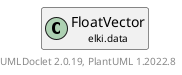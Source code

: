 @startuml
    remove .*\.(Instance|Par|Parameterizer|Factory)$
    set namespaceSeparator none
    hide empty fields
    hide empty methods

    class "<size:14>FloatVector.Factory\n<size:10>elki.data" as elki.data.FloatVector.Factory [[FloatVector.Factory.html]] {
        +newFeatureVector(A, ArrayAdapter<? extends Number, A>): FloatVector
        +newNumberVector(A, NumberArrayAdapter<?, ? super A>): FloatVector
        +getDefaultSerializer(): ByteBufferSerializer<FloatVector>
        +getRestrictionClass(): Class<? super FloatVector>
    }

    interface "<size:14>NumberVector.Factory\n<size:10>elki.data" as elki.data.NumberVector.Factory<FloatVector> [[NumberVector.Factory.html]] {
        {abstract} +newNumberVector(A, NumberArrayAdapter<?, ? super A>): FloatVector
    }
    class "<size:14>FloatVector\n<size:10>elki.data" as elki.data.FloatVector [[FloatVector.html]]
    class "<size:14>FloatVector.Factory.Par\n<size:10>elki.data" as elki.data.FloatVector.Factory.Par [[FloatVector.Factory.Par.html]]

    elki.data.NumberVector.Factory <|.. elki.data.FloatVector.Factory
    elki.data.FloatVector +-- elki.data.FloatVector.Factory
    elki.data.FloatVector.Factory +-- elki.data.FloatVector.Factory.Par

    center footer UMLDoclet 2.0.19, PlantUML 1.2022.8
@enduml
